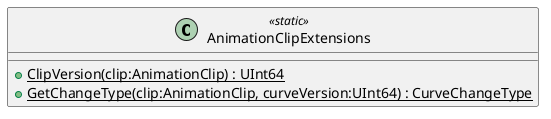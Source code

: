 @startuml
class AnimationClipExtensions <<static>> {
    + {static} ClipVersion(clip:AnimationClip) : UInt64
    + {static} GetChangeType(clip:AnimationClip, curveVersion:UInt64) : CurveChangeType
}
@enduml
